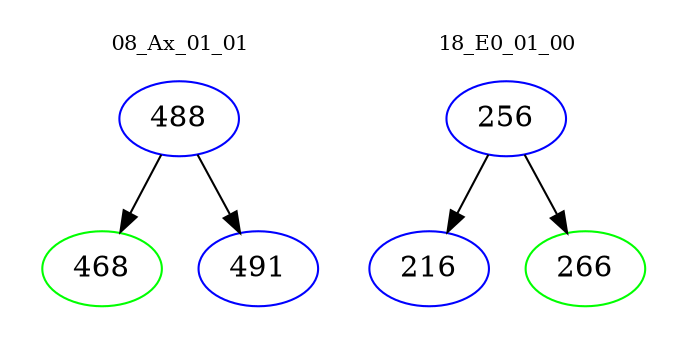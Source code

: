 digraph{
subgraph cluster_0 {
color = white
label = "08_Ax_01_01";
fontsize=10;
T0_488 [label="488", color="blue"]
T0_488 -> T0_468 [color="black"]
T0_468 [label="468", color="green"]
T0_488 -> T0_491 [color="black"]
T0_491 [label="491", color="blue"]
}
subgraph cluster_1 {
color = white
label = "18_E0_01_00";
fontsize=10;
T1_256 [label="256", color="blue"]
T1_256 -> T1_216 [color="black"]
T1_216 [label="216", color="blue"]
T1_256 -> T1_266 [color="black"]
T1_266 [label="266", color="green"]
}
}
